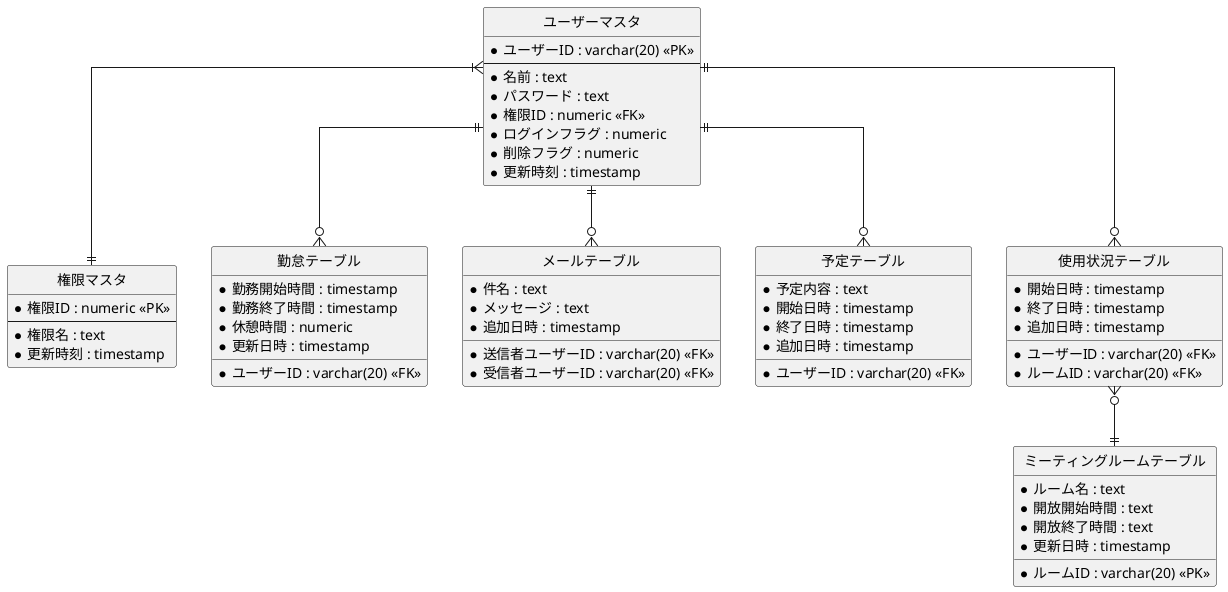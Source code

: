 @startuml

' hide the spot
hide circle

' avoid problems with angled crows feet
skinparam linetype ortho

entity "ユーザーマスタ" as user {
  *ユーザーID : varchar(20) <<PK>>
  --
  *名前 : text
  *パスワード : text
  *権限ID : numeric <<FK>>
  *ログインフラグ : numeric
  *削除フラグ : numeric
  *更新時刻 : timestamp
}

entity "権限マスタ" as auth {
  *権限ID : numeric <<PK>> 
  --
  *権限名 : text
  *更新時刻 : timestamp
}

entity "勤怠テーブル" as attend {
  *ユーザーID : varchar(20) <<FK>>
  *勤務開始時間 : timestamp
  *勤務終了時間 : timestamp 
  *休憩時間 : numeric
  *更新日時 : timestamp
}

entity "メールテーブル" as mail {
  *送信者ユーザーID : varchar(20) <<FK>>
  *受信者ユーザーID : varchar(20) <<FK>>
  *件名 : text
  *メッセージ : text
  *追加日時 : timestamp
}

entity "予定テーブル" as plan {
  *ユーザーID : varchar(20) <<FK>>
  *予定内容 : text
  *開始日時 : timestamp
  *終了日時 : timestamp 
  *追加日時 : timestamp
}

entity "ミーティングルームテーブル" as meeting {
  *ルームID : varchar(20) <<PK>>
  *ルーム名 : text 
  *開放開始時間 : text
  *開放終了時間 : text
  *更新日時 : timestamp
}

entity "使用状況テーブル" as use {
  *ユーザーID : varchar(20) <<FK>>
  *ルームID : varchar(20) <<FK>>
  *開始日時 : timestamp
  *終了日時 : timestamp 
  *追加日時 : timestamp
}

user }|--|| auth
user ||--o{ attend
user ||--o{ mail
user ||--o{ plan
user ||--o{ use
use }o--|| meeting

@enduml